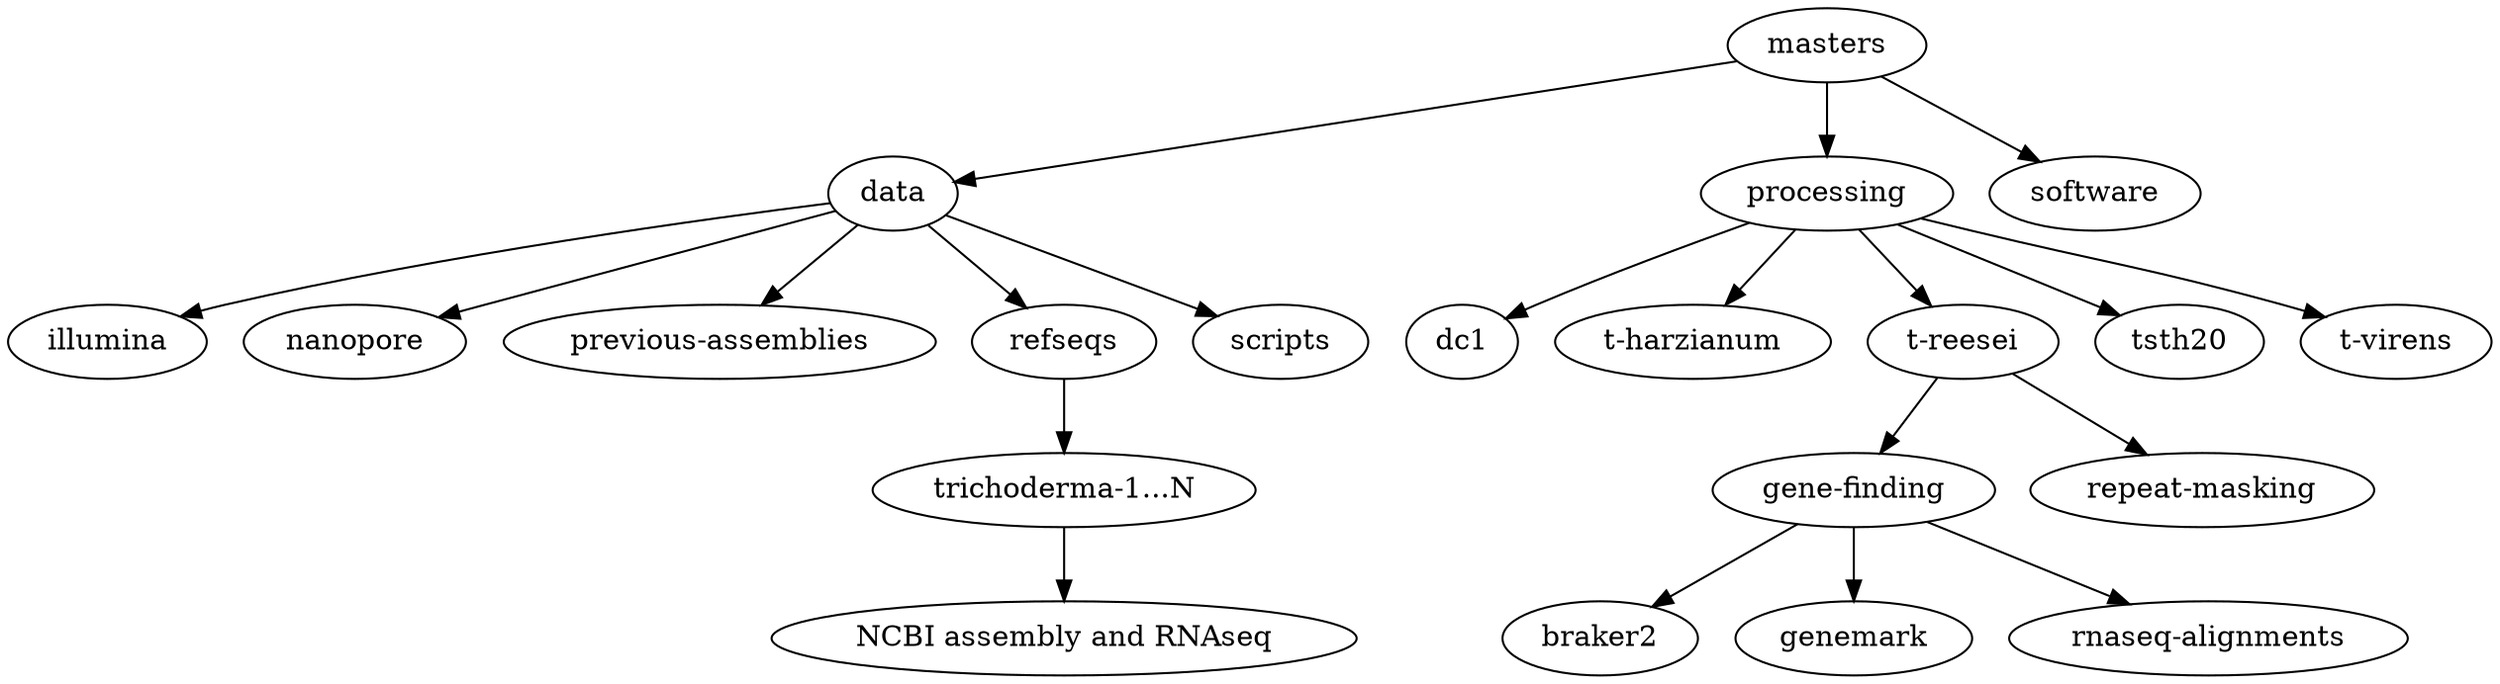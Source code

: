 digraph {
  rankdir = "TB";
  masters -> data;
  masters -> processing;
  masters -> software;
  data -> illumina;
  data -> nanopore;
  data -> "previous-assemblies";
  data -> refseqs;
  data -> scripts;
  processing -> dc1;
  processing -> "t-harzianum";
  processing -> "t-reesei";
  processing -> tsth20;
  processing -> "t-virens"
  "t-reesei" -> "gene-finding";
  "t-reesei" -> "repeat-masking"
  "gene-finding" -> braker2;
  "gene-finding" -> genemark;
  "gene-finding" -> "rnaseq-alignments";
  refseqs -> "trichoderma-1...N";
  "trichoderma-1...N" -> "NCBI assembly and RNAseq";

}
